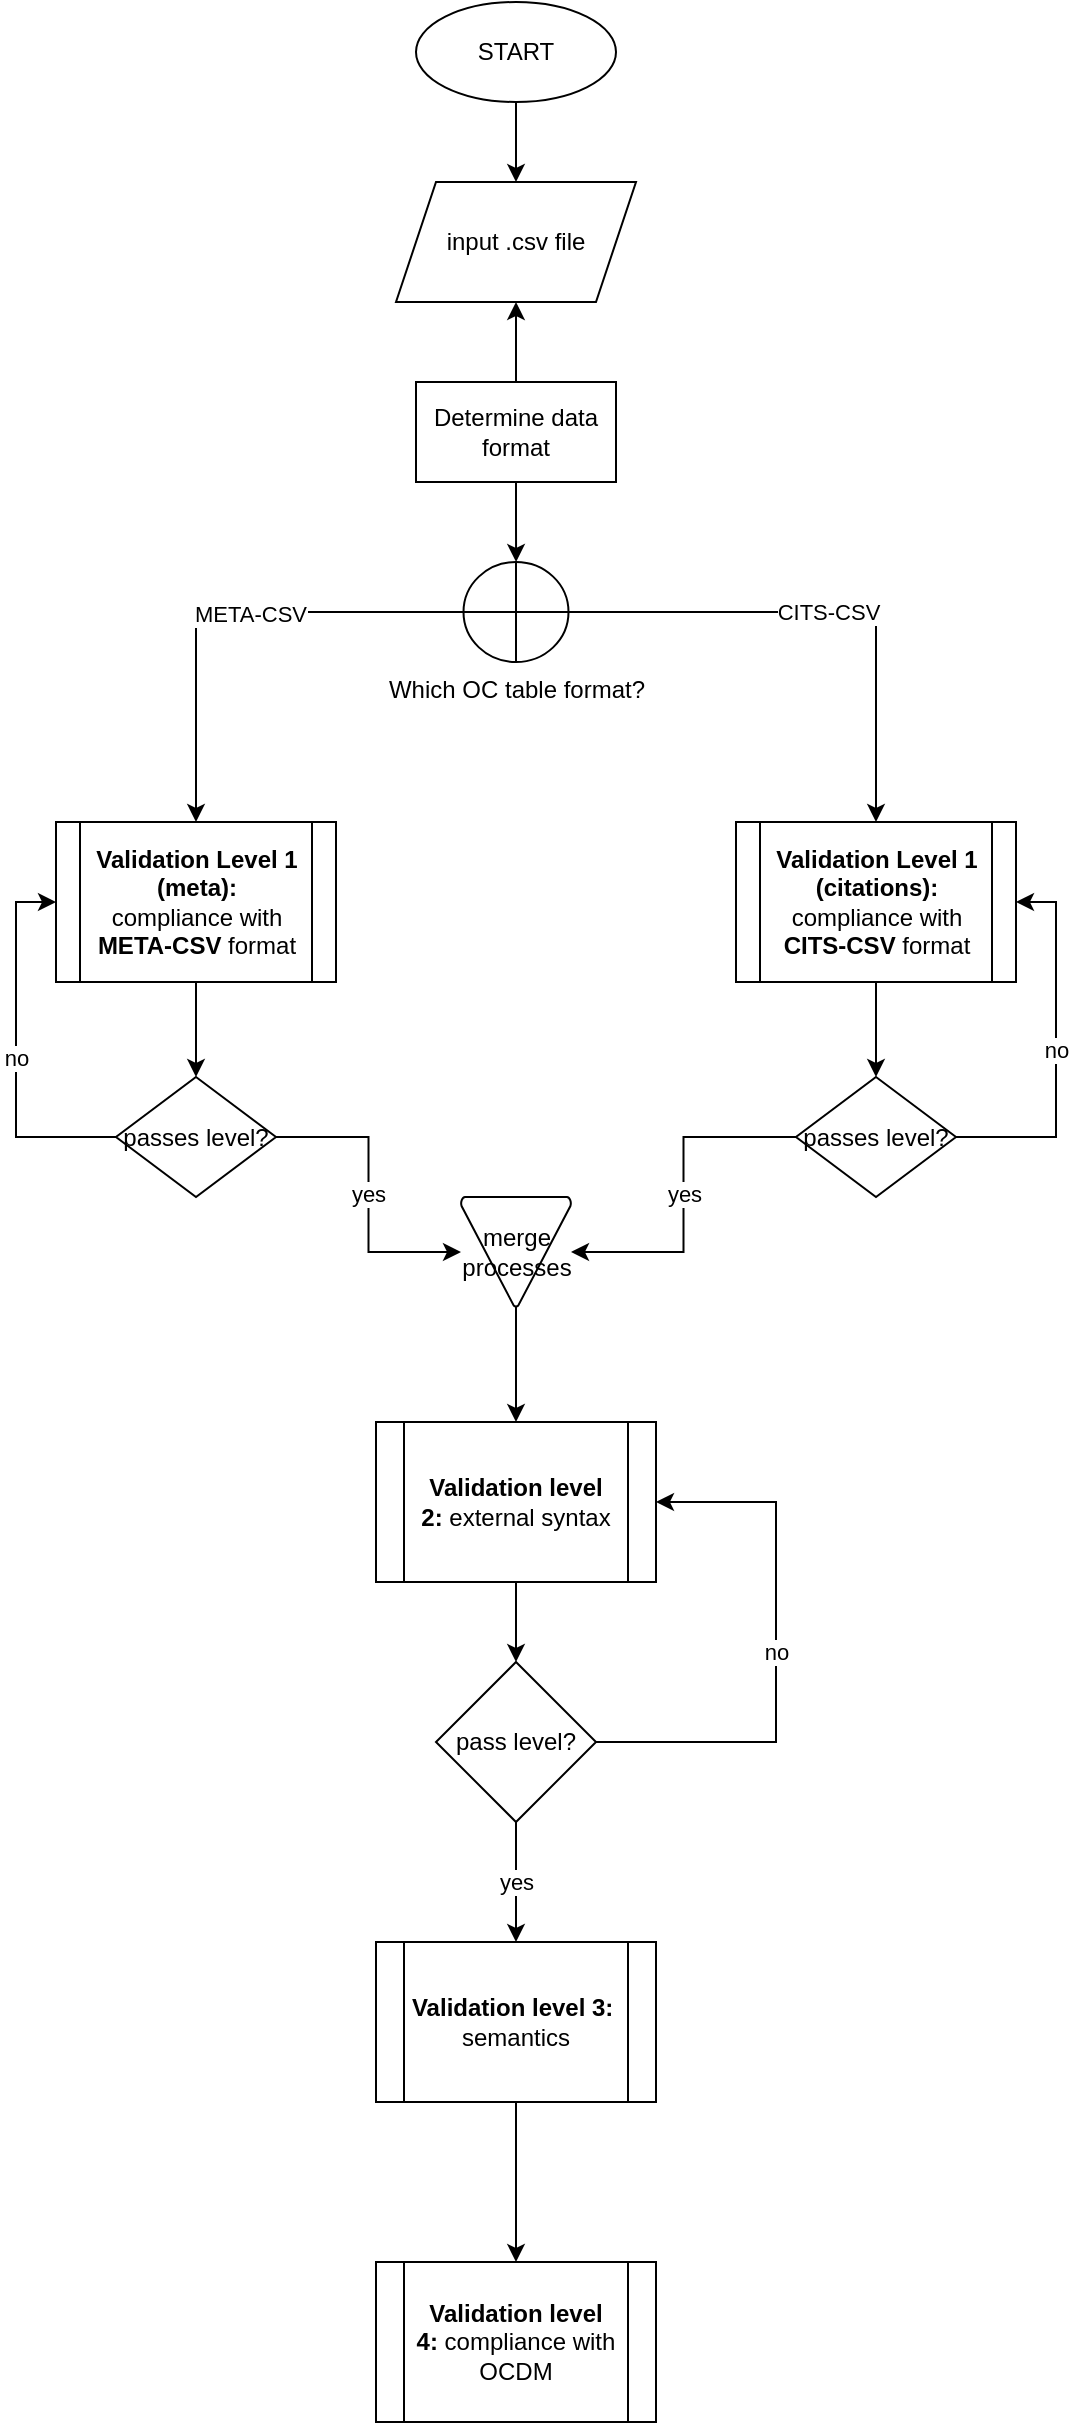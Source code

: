 <mxfile version="14.4.3" type="device"><diagram id="C5RBs43oDa-KdzZeNtuy" name="Page-1"><mxGraphModel dx="1595" dy="475" grid="1" gridSize="10" guides="1" tooltips="1" connect="1" arrows="1" fold="1" page="1" pageScale="1" pageWidth="827" pageHeight="1169" math="0" shadow="0"><root><mxCell id="WIyWlLk6GJQsqaUBKTNV-0"/><mxCell id="WIyWlLk6GJQsqaUBKTNV-1" parent="WIyWlLk6GJQsqaUBKTNV-0"/><mxCell id="UUJ2vQsURQ79H5nCIQWQ-21" value="" style="edgeStyle=orthogonalEdgeStyle;rounded=0;orthogonalLoop=1;jettySize=auto;html=1;" edge="1" parent="WIyWlLk6GJQsqaUBKTNV-1" source="UUJ2vQsURQ79H5nCIQWQ-25" target="UUJ2vQsURQ79H5nCIQWQ-22"><mxGeometry relative="1" as="geometry"/></mxCell><mxCell id="UUJ2vQsURQ79H5nCIQWQ-30" style="edgeStyle=orthogonalEdgeStyle;rounded=0;orthogonalLoop=1;jettySize=auto;html=1;" edge="1" parent="WIyWlLk6GJQsqaUBKTNV-1" source="UUJ2vQsURQ79H5nCIQWQ-19" target="UUJ2vQsURQ79H5nCIQWQ-22"><mxGeometry relative="1" as="geometry"/></mxCell><mxCell id="UUJ2vQsURQ79H5nCIQWQ-19" value="START" style="ellipse;whiteSpace=wrap;html=1;" vertex="1" parent="WIyWlLk6GJQsqaUBKTNV-1"><mxGeometry x="30" y="10" width="100" height="50" as="geometry"/></mxCell><mxCell id="UUJ2vQsURQ79H5nCIQWQ-22" value="input .csv file" style="shape=parallelogram;perimeter=parallelogramPerimeter;whiteSpace=wrap;html=1;fixedSize=1;" vertex="1" parent="WIyWlLk6GJQsqaUBKTNV-1"><mxGeometry x="20" y="100" width="120" height="60" as="geometry"/></mxCell><mxCell id="UUJ2vQsURQ79H5nCIQWQ-31" style="edgeStyle=orthogonalEdgeStyle;rounded=0;orthogonalLoop=1;jettySize=auto;html=1;exitX=0.5;exitY=1;exitDx=0;exitDy=0;" edge="1" parent="WIyWlLk6GJQsqaUBKTNV-1" source="UUJ2vQsURQ79H5nCIQWQ-25" target="UUJ2vQsURQ79H5nCIQWQ-32"><mxGeometry relative="1" as="geometry"><mxPoint x="80" y="330" as="targetPoint"/></mxGeometry></mxCell><mxCell id="UUJ2vQsURQ79H5nCIQWQ-25" value="Determine data format" style="rounded=0;whiteSpace=wrap;html=1;fontFamily=Helvetica;fontSize=12;fontColor=#000000;align=center;strokeColor=#000000;fillColor=#ffffff;" vertex="1" parent="WIyWlLk6GJQsqaUBKTNV-1"><mxGeometry x="30" y="200" width="100" height="50" as="geometry"/></mxCell><mxCell id="UUJ2vQsURQ79H5nCIQWQ-33" style="edgeStyle=orthogonalEdgeStyle;rounded=0;orthogonalLoop=1;jettySize=auto;html=1;" edge="1" parent="WIyWlLk6GJQsqaUBKTNV-1" source="UUJ2vQsURQ79H5nCIQWQ-32" target="UUJ2vQsURQ79H5nCIQWQ-37"><mxGeometry relative="1" as="geometry"><mxPoint x="-85" y="420" as="targetPoint"/></mxGeometry></mxCell><mxCell id="UUJ2vQsURQ79H5nCIQWQ-34" value="META-CSV" style="edgeLabel;html=1;align=center;verticalAlign=middle;resizable=0;points=[];" vertex="1" connectable="0" parent="UUJ2vQsURQ79H5nCIQWQ-33"><mxGeometry x="-0.101" y="1" relative="1" as="geometry"><mxPoint as="offset"/></mxGeometry></mxCell><mxCell id="UUJ2vQsURQ79H5nCIQWQ-35" value="CITS-CSV" style="edgeStyle=orthogonalEdgeStyle;rounded=0;orthogonalLoop=1;jettySize=auto;html=1;" edge="1" parent="WIyWlLk6GJQsqaUBKTNV-1" source="UUJ2vQsURQ79H5nCIQWQ-32" target="UUJ2vQsURQ79H5nCIQWQ-36"><mxGeometry relative="1" as="geometry"><mxPoint x="290" y="380" as="targetPoint"/></mxGeometry></mxCell><mxCell id="UUJ2vQsURQ79H5nCIQWQ-32" value="Which OC table format?" style="verticalLabelPosition=bottom;verticalAlign=top;html=1;shape=mxgraph.flowchart.summing_function;fontFamily=Helvetica;fontSize=12;fontColor=#000000;align=center;strokeColor=#000000;fillColor=#ffffff;" vertex="1" parent="WIyWlLk6GJQsqaUBKTNV-1"><mxGeometry x="53.75" y="290" width="52.5" height="50" as="geometry"/></mxCell><mxCell id="UUJ2vQsURQ79H5nCIQWQ-65" style="edgeStyle=orthogonalEdgeStyle;rounded=0;orthogonalLoop=1;jettySize=auto;html=1;" edge="1" parent="WIyWlLk6GJQsqaUBKTNV-1" source="UUJ2vQsURQ79H5nCIQWQ-36" target="UUJ2vQsURQ79H5nCIQWQ-54"><mxGeometry relative="1" as="geometry"/></mxCell><mxCell id="UUJ2vQsURQ79H5nCIQWQ-36" value="&lt;b&gt;Validation Level 1 (citations):&lt;/b&gt;&lt;br&gt;compliance with &lt;b&gt;CITS-CSV&lt;/b&gt; format" style="verticalLabelPosition=middle;verticalAlign=middle;html=1;shape=process;whiteSpace=wrap;rounded=0;size=0.083;arcSize=6;shadow=0;fontFamily=Helvetica;fontSize=12;fontColor=#000000;align=center;strokeColor=#000000;strokeWidth=1;fillColor=#ffffff;horizontal=1;labelPosition=center;textDirection=ltr;" vertex="1" parent="WIyWlLk6GJQsqaUBKTNV-1"><mxGeometry x="190" y="420" width="140" height="80" as="geometry"/></mxCell><mxCell id="UUJ2vQsURQ79H5nCIQWQ-66" style="edgeStyle=orthogonalEdgeStyle;rounded=0;orthogonalLoop=1;jettySize=auto;html=1;" edge="1" parent="WIyWlLk6GJQsqaUBKTNV-1" source="UUJ2vQsURQ79H5nCIQWQ-37" target="UUJ2vQsURQ79H5nCIQWQ-50"><mxGeometry relative="1" as="geometry"/></mxCell><mxCell id="UUJ2vQsURQ79H5nCIQWQ-37" value="&lt;b&gt;Validation Level 1 (meta):&lt;/b&gt;&lt;br&gt;compliance with &lt;b&gt;META-CSV&lt;/b&gt; format" style="verticalLabelPosition=middle;verticalAlign=middle;html=1;shape=process;whiteSpace=wrap;rounded=0;size=0.083;arcSize=6;shadow=0;fontFamily=Helvetica;fontSize=12;fontColor=#000000;align=center;strokeColor=#000000;strokeWidth=1;fillColor=#ffffff;horizontal=1;labelPosition=center;textDirection=ltr;" vertex="1" parent="WIyWlLk6GJQsqaUBKTNV-1"><mxGeometry x="-150" y="420" width="140" height="80" as="geometry"/></mxCell><mxCell id="UUJ2vQsURQ79H5nCIQWQ-40" style="edgeStyle=orthogonalEdgeStyle;rounded=0;orthogonalLoop=1;jettySize=auto;html=1;" edge="1" parent="WIyWlLk6GJQsqaUBKTNV-1" source="UUJ2vQsURQ79H5nCIQWQ-39" target="UUJ2vQsURQ79H5nCIQWQ-69"><mxGeometry relative="1" as="geometry"><mxPoint x="80" y="850" as="targetPoint"/></mxGeometry></mxCell><mxCell id="UUJ2vQsURQ79H5nCIQWQ-39" value="&lt;b&gt;Validation level 2:&lt;/b&gt;&amp;nbsp;external syntax" style="shape=process;whiteSpace=wrap;html=1;backgroundOutline=1;" vertex="1" parent="WIyWlLk6GJQsqaUBKTNV-1"><mxGeometry x="10" y="720" width="140" height="80" as="geometry"/></mxCell><mxCell id="UUJ2vQsURQ79H5nCIQWQ-42" style="edgeStyle=orthogonalEdgeStyle;rounded=0;orthogonalLoop=1;jettySize=auto;html=1;" edge="1" parent="WIyWlLk6GJQsqaUBKTNV-1" source="UUJ2vQsURQ79H5nCIQWQ-41" target="UUJ2vQsURQ79H5nCIQWQ-43"><mxGeometry relative="1" as="geometry"><mxPoint x="75" y="1240" as="targetPoint"/></mxGeometry></mxCell><mxCell id="UUJ2vQsURQ79H5nCIQWQ-41" value="&lt;b&gt;Validation level 3:&lt;/b&gt;&amp;nbsp; semantics" style="shape=process;whiteSpace=wrap;html=1;backgroundOutline=1;" vertex="1" parent="WIyWlLk6GJQsqaUBKTNV-1"><mxGeometry x="10" y="980" width="140" height="80" as="geometry"/></mxCell><mxCell id="UUJ2vQsURQ79H5nCIQWQ-43" value="&lt;b&gt;Validation level 4:&lt;/b&gt;&amp;nbsp;compliance with OCDM" style="shape=process;whiteSpace=wrap;html=1;backgroundOutline=1;" vertex="1" parent="WIyWlLk6GJQsqaUBKTNV-1"><mxGeometry x="10" y="1140" width="140" height="80" as="geometry"/></mxCell><mxCell id="UUJ2vQsURQ79H5nCIQWQ-58" style="edgeStyle=orthogonalEdgeStyle;rounded=0;orthogonalLoop=1;jettySize=auto;html=1;entryX=0;entryY=0.5;entryDx=0;entryDy=0;exitX=0;exitY=0.5;exitDx=0;exitDy=0;" edge="1" parent="WIyWlLk6GJQsqaUBKTNV-1" source="UUJ2vQsURQ79H5nCIQWQ-50" target="UUJ2vQsURQ79H5nCIQWQ-37"><mxGeometry relative="1" as="geometry"/></mxCell><mxCell id="UUJ2vQsURQ79H5nCIQWQ-59" value="no" style="edgeLabel;html=1;align=center;verticalAlign=middle;resizable=0;points=[];" vertex="1" connectable="0" parent="UUJ2vQsURQ79H5nCIQWQ-58"><mxGeometry x="-0.045" relative="1" as="geometry"><mxPoint as="offset"/></mxGeometry></mxCell><mxCell id="UUJ2vQsURQ79H5nCIQWQ-61" value="yes" style="edgeStyle=orthogonalEdgeStyle;rounded=0;orthogonalLoop=1;jettySize=auto;html=1;" edge="1" parent="WIyWlLk6GJQsqaUBKTNV-1" source="UUJ2vQsURQ79H5nCIQWQ-50" target="UUJ2vQsURQ79H5nCIQWQ-63"><mxGeometry relative="1" as="geometry"><mxPoint x="40" y="580" as="targetPoint"/></mxGeometry></mxCell><mxCell id="UUJ2vQsURQ79H5nCIQWQ-50" value="passes level?" style="rhombus;whiteSpace=wrap;html=1;rounded=0;" vertex="1" parent="WIyWlLk6GJQsqaUBKTNV-1"><mxGeometry x="-120" y="547.5" width="80" height="60" as="geometry"/></mxCell><mxCell id="UUJ2vQsURQ79H5nCIQWQ-55" value="no" style="edgeStyle=orthogonalEdgeStyle;rounded=0;orthogonalLoop=1;jettySize=auto;html=1;entryX=1;entryY=0.5;entryDx=0;entryDy=0;exitX=1;exitY=0.5;exitDx=0;exitDy=0;" edge="1" parent="WIyWlLk6GJQsqaUBKTNV-1" source="UUJ2vQsURQ79H5nCIQWQ-54" target="UUJ2vQsURQ79H5nCIQWQ-36"><mxGeometry relative="1" as="geometry"><mxPoint x="280" y="610" as="targetPoint"/><Array as="points"><mxPoint x="350" y="578"/><mxPoint x="350" y="460"/></Array></mxGeometry></mxCell><mxCell id="UUJ2vQsURQ79H5nCIQWQ-62" value="yes" style="edgeStyle=orthogonalEdgeStyle;rounded=0;orthogonalLoop=1;jettySize=auto;html=1;" edge="1" parent="WIyWlLk6GJQsqaUBKTNV-1" source="UUJ2vQsURQ79H5nCIQWQ-54" target="UUJ2vQsURQ79H5nCIQWQ-63"><mxGeometry relative="1" as="geometry"><mxPoint x="110" y="580" as="targetPoint"/></mxGeometry></mxCell><mxCell id="UUJ2vQsURQ79H5nCIQWQ-54" value="passes level?" style="rhombus;whiteSpace=wrap;html=1;rounded=0;" vertex="1" parent="WIyWlLk6GJQsqaUBKTNV-1"><mxGeometry x="220" y="547.5" width="80" height="60" as="geometry"/></mxCell><mxCell id="UUJ2vQsURQ79H5nCIQWQ-64" value="" style="edgeStyle=orthogonalEdgeStyle;rounded=0;orthogonalLoop=1;jettySize=auto;html=1;entryX=0.5;entryY=0;entryDx=0;entryDy=0;" edge="1" parent="WIyWlLk6GJQsqaUBKTNV-1" source="UUJ2vQsURQ79H5nCIQWQ-63" target="UUJ2vQsURQ79H5nCIQWQ-39"><mxGeometry relative="1" as="geometry"/></mxCell><mxCell id="UUJ2vQsURQ79H5nCIQWQ-63" value="merge processes" style="html=1;shape=mxgraph.flowchart.merge_or_storage;whiteSpace=wrap;fontFamily=Helvetica;fontSize=12;fontColor=#000000;align=center;strokeColor=#000000;fillColor=#ffffff;rounded=0;labelPosition=center;verticalLabelPosition=middle;verticalAlign=middle;" vertex="1" parent="WIyWlLk6GJQsqaUBKTNV-1"><mxGeometry x="52.5" y="607.5" width="55" height="55" as="geometry"/></mxCell><mxCell id="UUJ2vQsURQ79H5nCIQWQ-70" value="yes" style="edgeStyle=orthogonalEdgeStyle;rounded=0;orthogonalLoop=1;jettySize=auto;html=1;" edge="1" parent="WIyWlLk6GJQsqaUBKTNV-1" source="UUJ2vQsURQ79H5nCIQWQ-69" target="UUJ2vQsURQ79H5nCIQWQ-41"><mxGeometry relative="1" as="geometry"/></mxCell><mxCell id="UUJ2vQsURQ79H5nCIQWQ-72" value="no" style="edgeStyle=orthogonalEdgeStyle;rounded=0;orthogonalLoop=1;jettySize=auto;html=1;entryX=1;entryY=0.5;entryDx=0;entryDy=0;" edge="1" parent="WIyWlLk6GJQsqaUBKTNV-1" source="UUJ2vQsURQ79H5nCIQWQ-69" target="UUJ2vQsURQ79H5nCIQWQ-39"><mxGeometry relative="1" as="geometry"><Array as="points"><mxPoint x="210" y="880"/><mxPoint x="210" y="760"/></Array></mxGeometry></mxCell><mxCell id="UUJ2vQsURQ79H5nCIQWQ-69" value="pass level?" style="rhombus;whiteSpace=wrap;html=1;" vertex="1" parent="WIyWlLk6GJQsqaUBKTNV-1"><mxGeometry x="40" y="840" width="80" height="80" as="geometry"/></mxCell></root></mxGraphModel></diagram></mxfile>